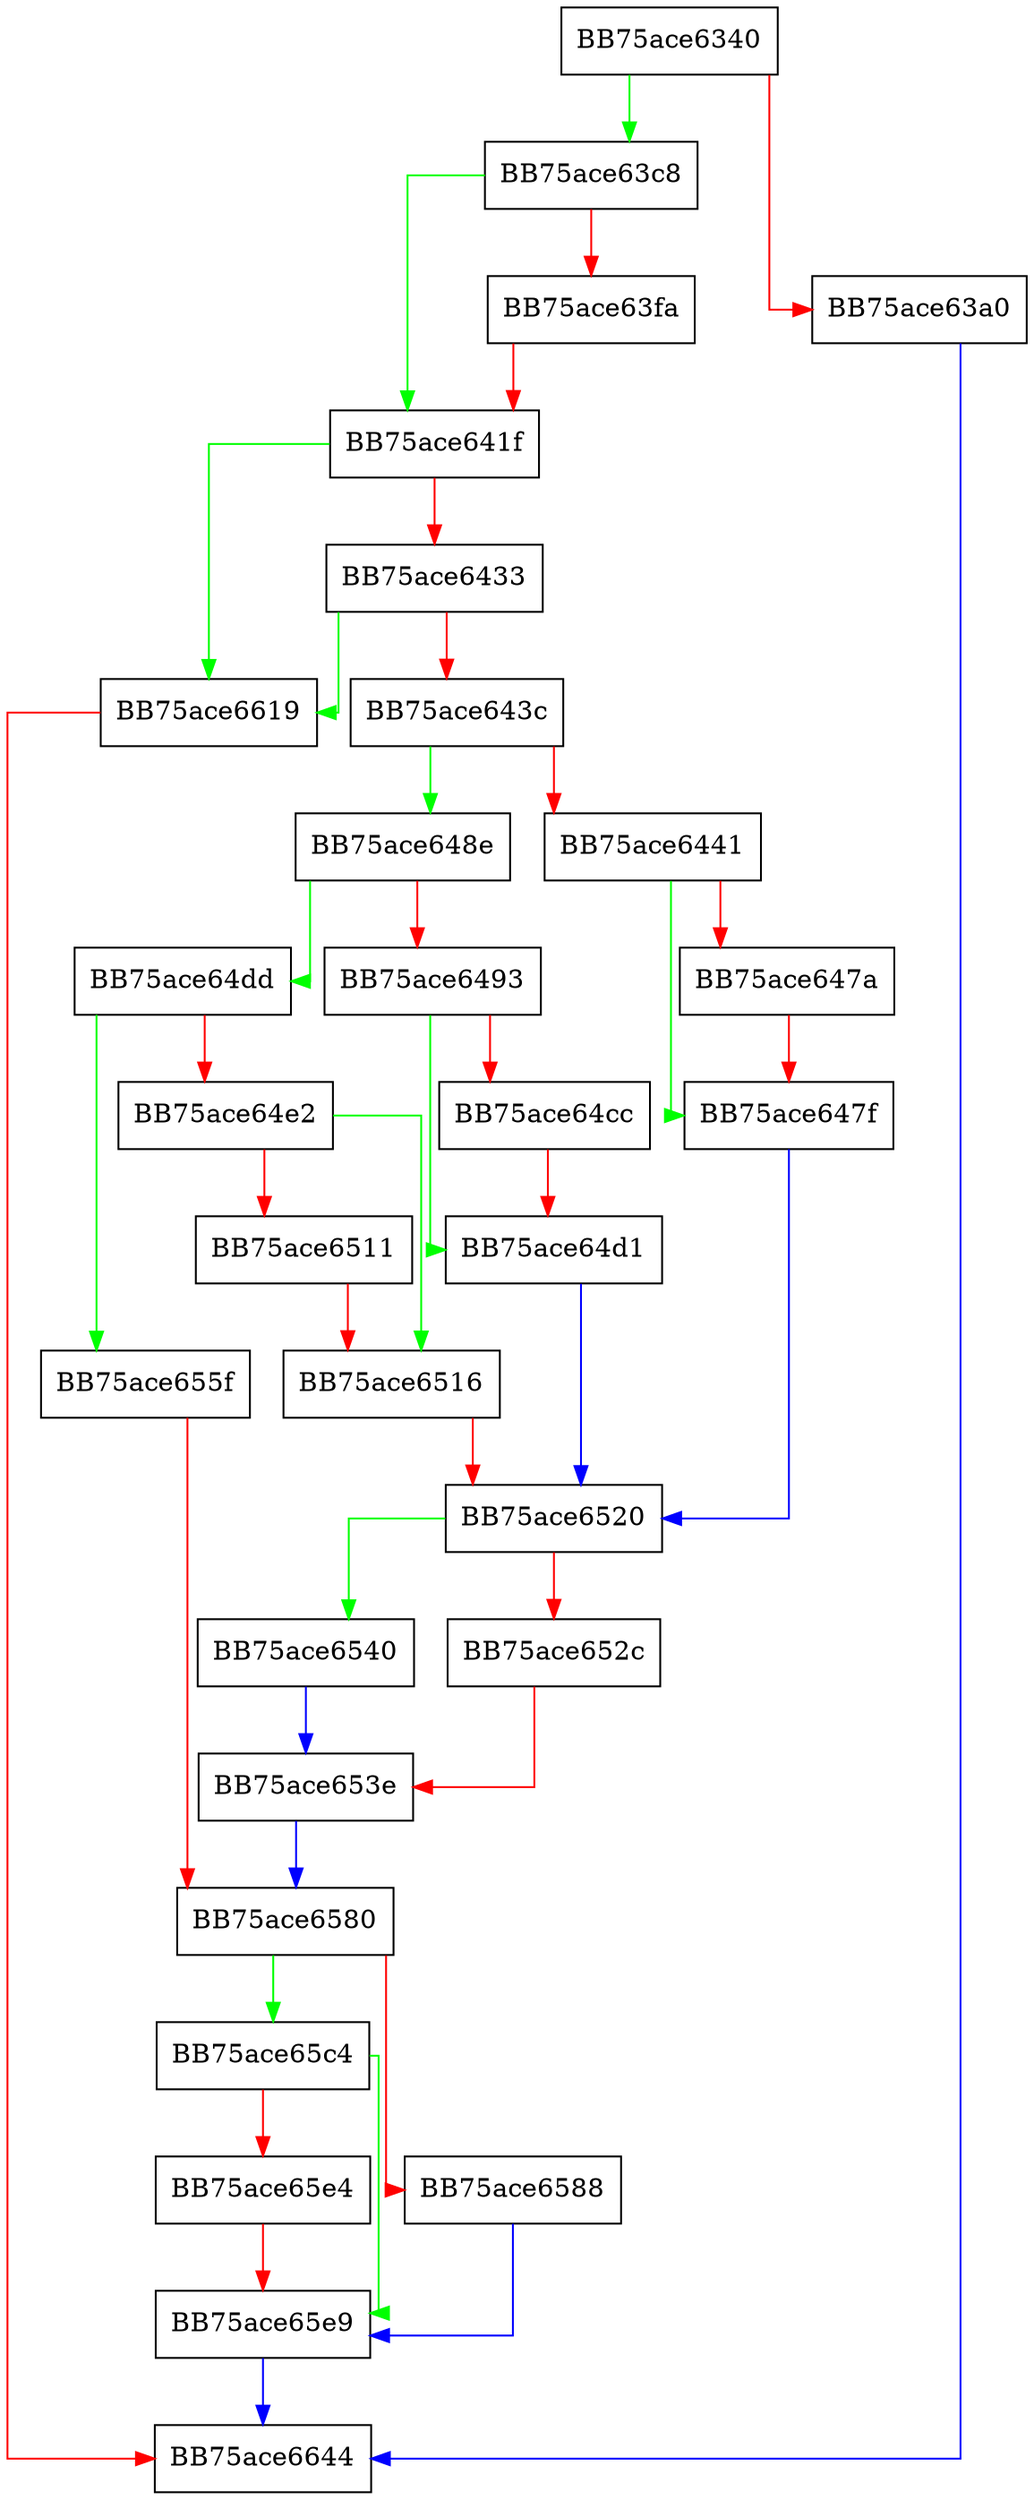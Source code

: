 digraph init {
  node [shape="box"];
  graph [splines=ortho];
  BB75ace6340 -> BB75ace63c8 [color="green"];
  BB75ace6340 -> BB75ace63a0 [color="red"];
  BB75ace63a0 -> BB75ace6644 [color="blue"];
  BB75ace63c8 -> BB75ace641f [color="green"];
  BB75ace63c8 -> BB75ace63fa [color="red"];
  BB75ace63fa -> BB75ace641f [color="red"];
  BB75ace641f -> BB75ace6619 [color="green"];
  BB75ace641f -> BB75ace6433 [color="red"];
  BB75ace6433 -> BB75ace6619 [color="green"];
  BB75ace6433 -> BB75ace643c [color="red"];
  BB75ace643c -> BB75ace648e [color="green"];
  BB75ace643c -> BB75ace6441 [color="red"];
  BB75ace6441 -> BB75ace647f [color="green"];
  BB75ace6441 -> BB75ace647a [color="red"];
  BB75ace647a -> BB75ace647f [color="red"];
  BB75ace647f -> BB75ace6520 [color="blue"];
  BB75ace648e -> BB75ace64dd [color="green"];
  BB75ace648e -> BB75ace6493 [color="red"];
  BB75ace6493 -> BB75ace64d1 [color="green"];
  BB75ace6493 -> BB75ace64cc [color="red"];
  BB75ace64cc -> BB75ace64d1 [color="red"];
  BB75ace64d1 -> BB75ace6520 [color="blue"];
  BB75ace64dd -> BB75ace655f [color="green"];
  BB75ace64dd -> BB75ace64e2 [color="red"];
  BB75ace64e2 -> BB75ace6516 [color="green"];
  BB75ace64e2 -> BB75ace6511 [color="red"];
  BB75ace6511 -> BB75ace6516 [color="red"];
  BB75ace6516 -> BB75ace6520 [color="red"];
  BB75ace6520 -> BB75ace6540 [color="green"];
  BB75ace6520 -> BB75ace652c [color="red"];
  BB75ace652c -> BB75ace653e [color="red"];
  BB75ace653e -> BB75ace6580 [color="blue"];
  BB75ace6540 -> BB75ace653e [color="blue"];
  BB75ace655f -> BB75ace6580 [color="red"];
  BB75ace6580 -> BB75ace65c4 [color="green"];
  BB75ace6580 -> BB75ace6588 [color="red"];
  BB75ace6588 -> BB75ace65e9 [color="blue"];
  BB75ace65c4 -> BB75ace65e9 [color="green"];
  BB75ace65c4 -> BB75ace65e4 [color="red"];
  BB75ace65e4 -> BB75ace65e9 [color="red"];
  BB75ace65e9 -> BB75ace6644 [color="blue"];
  BB75ace6619 -> BB75ace6644 [color="red"];
}